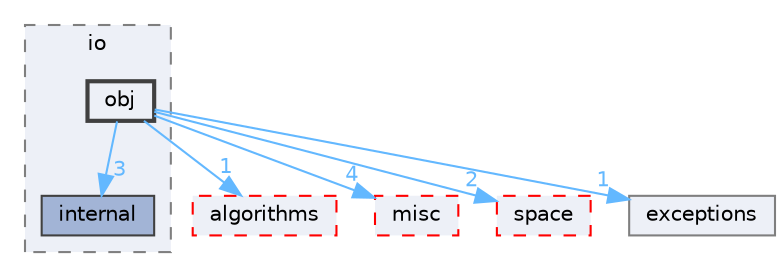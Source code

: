 digraph "/home/runner/work/vclib/vclib/include/vclib/io/obj"
{
 // LATEX_PDF_SIZE
  bgcolor="transparent";
  edge [fontname=Helvetica,fontsize=10,labelfontname=Helvetica,labelfontsize=10];
  node [fontname=Helvetica,fontsize=10,shape=box,height=0.2,width=0.4];
  compound=true
  subgraph clusterdir_d71e4c2580782f77754656728837316e {
    graph [ bgcolor="#edf0f7", pencolor="grey50", label="io", fontname=Helvetica,fontsize=10 style="filled,dashed", URL="dir_d71e4c2580782f77754656728837316e.html",tooltip=""]
  dir_9bee955455a9a4bc7309d37946a1f48e [label="internal", fillcolor="#a2b4d6", color="grey25", style="filled", URL="dir_9bee955455a9a4bc7309d37946a1f48e.html",tooltip=""];
  dir_7349b7f2b7bdff106ff83b415d731490 [label="obj", fillcolor="#edf0f7", color="grey25", style="filled,bold", URL="dir_7349b7f2b7bdff106ff83b415d731490.html",tooltip=""];
  }
  dir_184ccdea67371fe98b8576ffb8dc8f0b [label="algorithms", fillcolor="#edf0f7", color="red", style="filled,dashed", URL="dir_184ccdea67371fe98b8576ffb8dc8f0b.html",tooltip=""];
  dir_1d5d86545c5ee72848d4833136f0caa9 [label="misc", fillcolor="#edf0f7", color="red", style="filled,dashed", URL="dir_1d5d86545c5ee72848d4833136f0caa9.html",tooltip=""];
  dir_f5c67e0d94465501863c6ccee7fad822 [label="space", fillcolor="#edf0f7", color="red", style="filled,dashed", URL="dir_f5c67e0d94465501863c6ccee7fad822.html",tooltip=""];
  dir_faecc92ba3fe640bc81c479e685075f2 [label="exceptions", fillcolor="#edf0f7", color="grey50", style="filled", URL="dir_faecc92ba3fe640bc81c479e685075f2.html",tooltip=""];
  dir_7349b7f2b7bdff106ff83b415d731490->dir_184ccdea67371fe98b8576ffb8dc8f0b [headlabel="1", labeldistance=1.5 headhref="dir_000038_000000.html" color="steelblue1" fontcolor="steelblue1"];
  dir_7349b7f2b7bdff106ff83b415d731490->dir_1d5d86545c5ee72848d4833136f0caa9 [headlabel="4", labeldistance=1.5 headhref="dir_000038_000037.html" color="steelblue1" fontcolor="steelblue1"];
  dir_7349b7f2b7bdff106ff83b415d731490->dir_9bee955455a9a4bc7309d37946a1f48e [headlabel="3", labeldistance=1.5 headhref="dir_000038_000020.html" color="steelblue1" fontcolor="steelblue1"];
  dir_7349b7f2b7bdff106ff83b415d731490->dir_f5c67e0d94465501863c6ccee7fad822 [headlabel="2", labeldistance=1.5 headhref="dir_000038_000051.html" color="steelblue1" fontcolor="steelblue1"];
  dir_7349b7f2b7bdff106ff83b415d731490->dir_faecc92ba3fe640bc81c479e685075f2 [headlabel="1", labeldistance=1.5 headhref="dir_000038_000011.html" color="steelblue1" fontcolor="steelblue1"];
}
